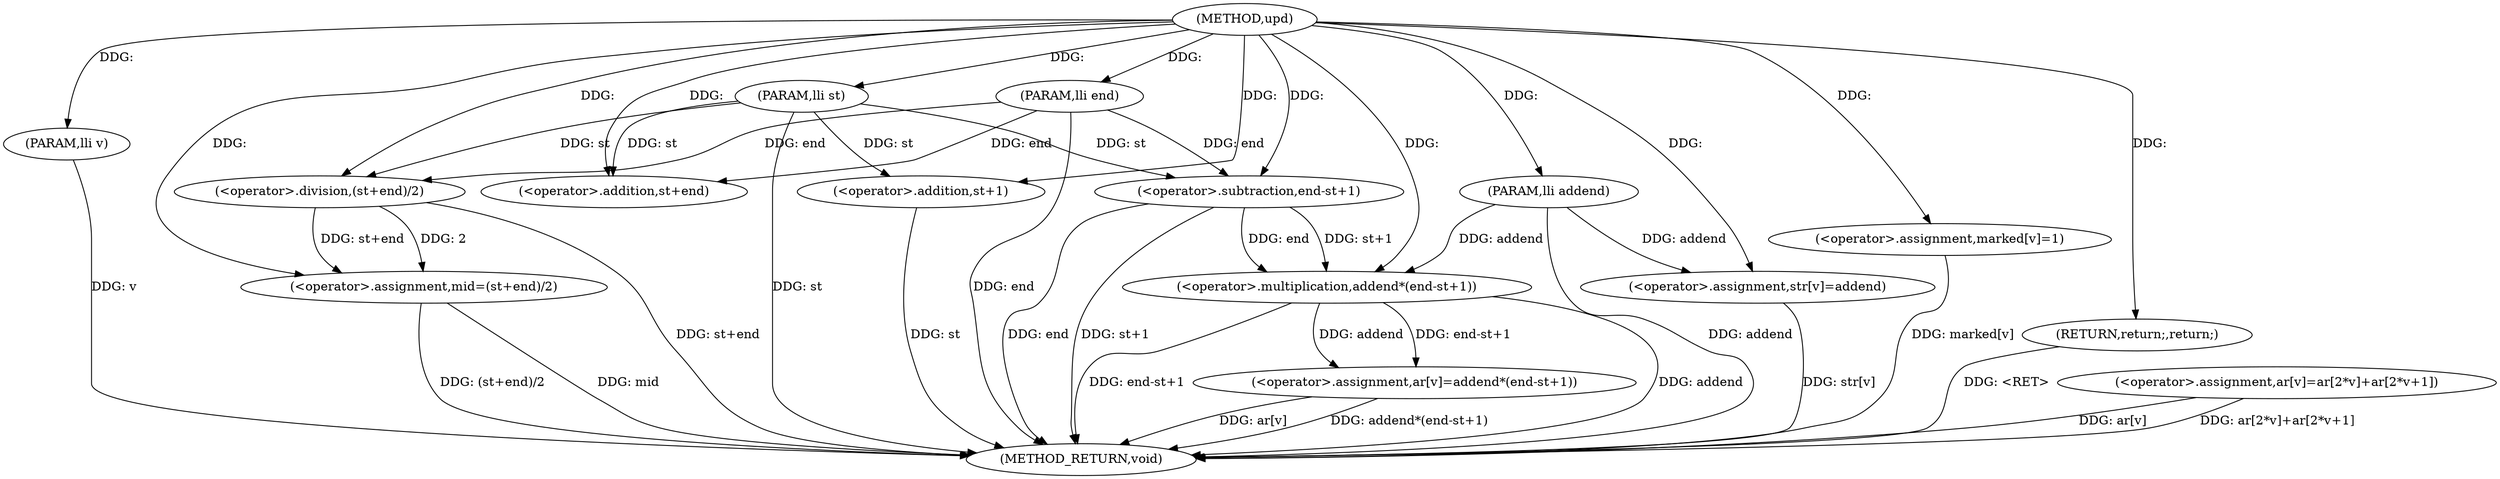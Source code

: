 digraph "upd" {  
"1000508" [label = "(METHOD,upd)" ]
"1000582" [label = "(METHOD_RETURN,void)" ]
"1000509" [label = "(PARAM,lli v)" ]
"1000510" [label = "(PARAM,lli st)" ]
"1000511" [label = "(PARAM,lli end)" ]
"1000512" [label = "(PARAM,lli addend)" ]
"1000515" [label = "(<operator>.assignment,mid=(st+end)/2)" ]
"1000523" [label = "(<operator>.assignment,str[v]=addend)" ]
"1000528" [label = "(<operator>.assignment,marked[v]=1)" ]
"1000533" [label = "(<operator>.assignment,ar[v]=addend*(end-st+1))" ]
"1000544" [label = "(RETURN,return;,return;)" ]
"1000565" [label = "(<operator>.assignment,ar[v]=ar[2*v]+ar[2*v+1])" ]
"1000517" [label = "(<operator>.division,(st+end)/2)" ]
"1000518" [label = "(<operator>.addition,st+end)" ]
"1000537" [label = "(<operator>.multiplication,addend*(end-st+1))" ]
"1000539" [label = "(<operator>.subtraction,end-st+1)" ]
"1000541" [label = "(<operator>.addition,st+1)" ]
  "1000544" -> "1000582"  [ label = "DDG: <RET>"] 
  "1000509" -> "1000582"  [ label = "DDG: v"] 
  "1000510" -> "1000582"  [ label = "DDG: st"] 
  "1000511" -> "1000582"  [ label = "DDG: end"] 
  "1000512" -> "1000582"  [ label = "DDG: addend"] 
  "1000515" -> "1000582"  [ label = "DDG: mid"] 
  "1000517" -> "1000582"  [ label = "DDG: st+end"] 
  "1000515" -> "1000582"  [ label = "DDG: (st+end)/2"] 
  "1000523" -> "1000582"  [ label = "DDG: str[v]"] 
  "1000528" -> "1000582"  [ label = "DDG: marked[v]"] 
  "1000533" -> "1000582"  [ label = "DDG: ar[v]"] 
  "1000537" -> "1000582"  [ label = "DDG: addend"] 
  "1000539" -> "1000582"  [ label = "DDG: end"] 
  "1000541" -> "1000582"  [ label = "DDG: st"] 
  "1000539" -> "1000582"  [ label = "DDG: st+1"] 
  "1000537" -> "1000582"  [ label = "DDG: end-st+1"] 
  "1000533" -> "1000582"  [ label = "DDG: addend*(end-st+1)"] 
  "1000565" -> "1000582"  [ label = "DDG: ar[v]"] 
  "1000565" -> "1000582"  [ label = "DDG: ar[2*v]+ar[2*v+1]"] 
  "1000508" -> "1000509"  [ label = "DDG: "] 
  "1000508" -> "1000510"  [ label = "DDG: "] 
  "1000508" -> "1000511"  [ label = "DDG: "] 
  "1000508" -> "1000512"  [ label = "DDG: "] 
  "1000517" -> "1000515"  [ label = "DDG: st+end"] 
  "1000517" -> "1000515"  [ label = "DDG: 2"] 
  "1000508" -> "1000515"  [ label = "DDG: "] 
  "1000512" -> "1000523"  [ label = "DDG: addend"] 
  "1000508" -> "1000523"  [ label = "DDG: "] 
  "1000508" -> "1000528"  [ label = "DDG: "] 
  "1000537" -> "1000533"  [ label = "DDG: addend"] 
  "1000537" -> "1000533"  [ label = "DDG: end-st+1"] 
  "1000508" -> "1000544"  [ label = "DDG: "] 
  "1000511" -> "1000517"  [ label = "DDG: end"] 
  "1000508" -> "1000517"  [ label = "DDG: "] 
  "1000510" -> "1000517"  [ label = "DDG: st"] 
  "1000510" -> "1000518"  [ label = "DDG: st"] 
  "1000508" -> "1000518"  [ label = "DDG: "] 
  "1000511" -> "1000518"  [ label = "DDG: end"] 
  "1000512" -> "1000537"  [ label = "DDG: addend"] 
  "1000508" -> "1000537"  [ label = "DDG: "] 
  "1000539" -> "1000537"  [ label = "DDG: end"] 
  "1000539" -> "1000537"  [ label = "DDG: st+1"] 
  "1000511" -> "1000539"  [ label = "DDG: end"] 
  "1000508" -> "1000539"  [ label = "DDG: "] 
  "1000510" -> "1000539"  [ label = "DDG: st"] 
  "1000510" -> "1000541"  [ label = "DDG: st"] 
  "1000508" -> "1000541"  [ label = "DDG: "] 
}
